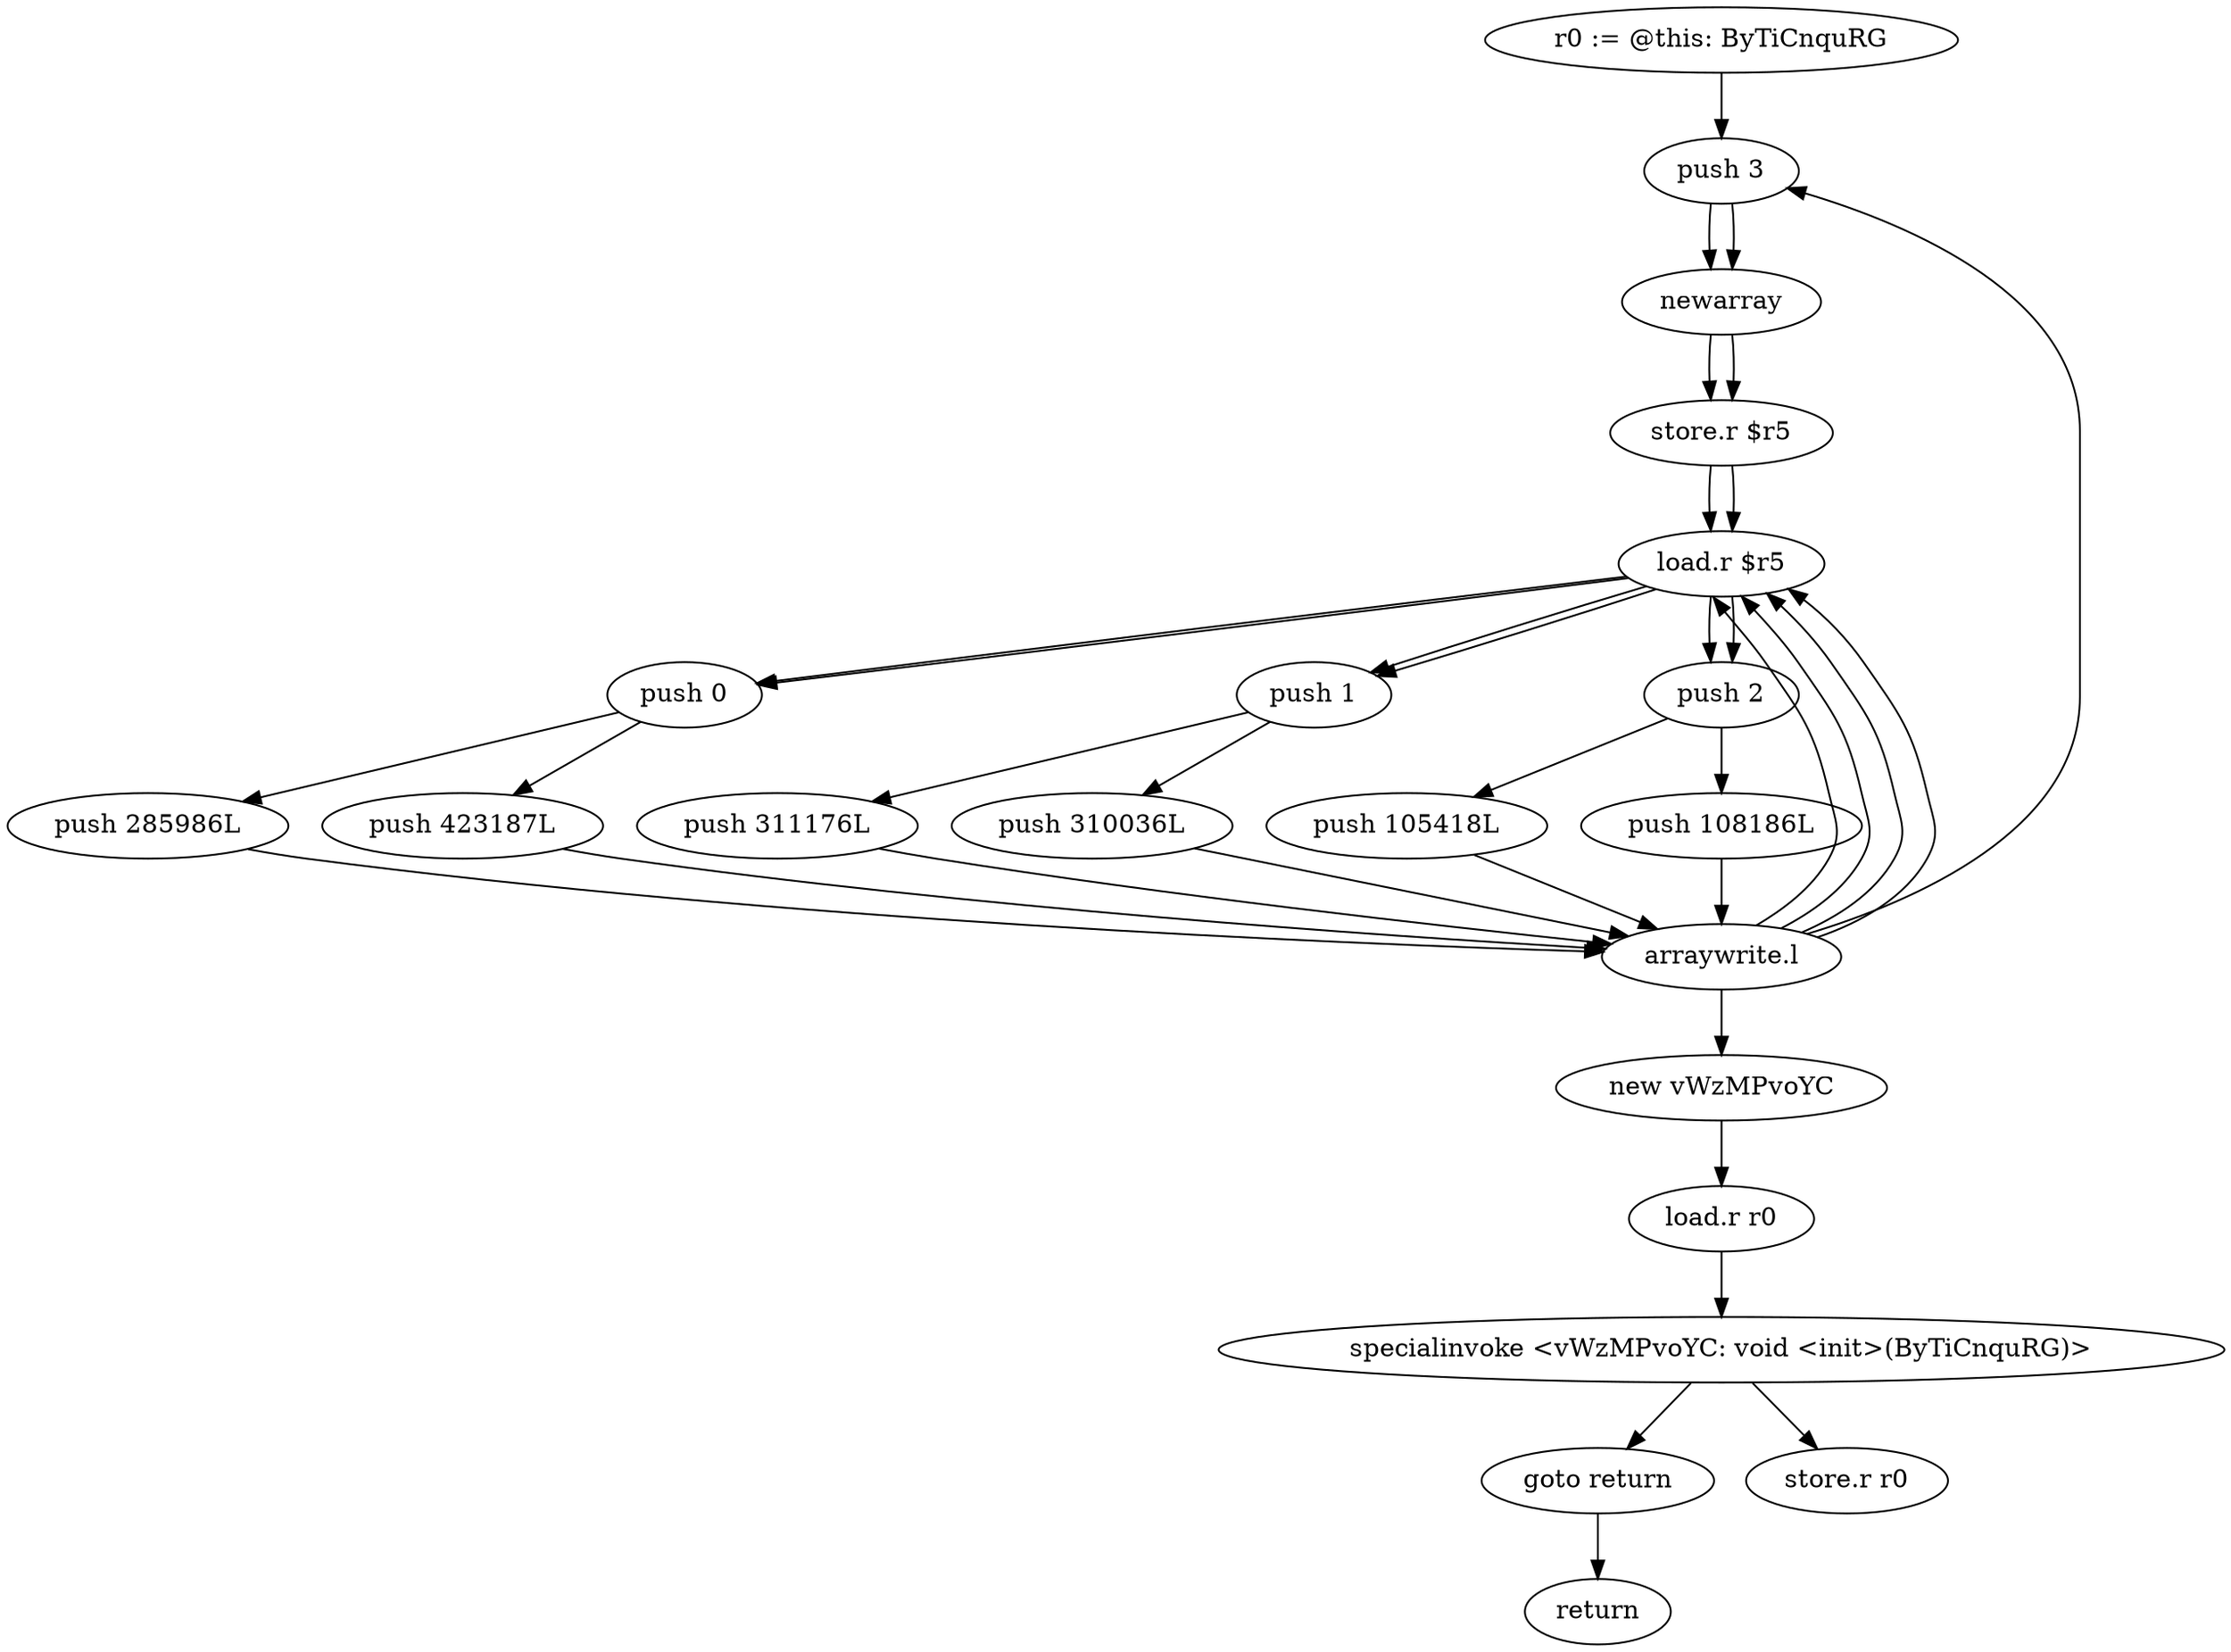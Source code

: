 digraph "" {
    "r0 := @this: ByTiCnquRG"
    "push 3"
    "r0 := @this: ByTiCnquRG"->"push 3";
    "newarray"
    "push 3"->"newarray";
    "store.r $r5"
    "newarray"->"store.r $r5";
    "load.r $r5"
    "store.r $r5"->"load.r $r5";
    "push 0"
    "load.r $r5"->"push 0";
    "push 285986L"
    "push 0"->"push 285986L";
    "arraywrite.l"
    "push 285986L"->"arraywrite.l";
    "arraywrite.l"->"load.r $r5";
    "push 1"
    "load.r $r5"->"push 1";
    "push 311176L"
    "push 1"->"push 311176L";
    "push 311176L"->"arraywrite.l";
    "arraywrite.l"->"load.r $r5";
    "push 2"
    "load.r $r5"->"push 2";
    "push 105418L"
    "push 2"->"push 105418L";
    "push 105418L"->"arraywrite.l";
    "arraywrite.l"->"push 3";
    "push 3"->"newarray";
    "newarray"->"store.r $r5";
    "store.r $r5"->"load.r $r5";
    "load.r $r5"->"push 0";
    "push 423187L"
    "push 0"->"push 423187L";
    "push 423187L"->"arraywrite.l";
    "arraywrite.l"->"load.r $r5";
    "load.r $r5"->"push 1";
    "push 310036L"
    "push 1"->"push 310036L";
    "push 310036L"->"arraywrite.l";
    "arraywrite.l"->"load.r $r5";
    "load.r $r5"->"push 2";
    "push 108186L"
    "push 2"->"push 108186L";
    "push 108186L"->"arraywrite.l";
    "new vWzMPvoYC"
    "arraywrite.l"->"new vWzMPvoYC";
    "load.r r0"
    "new vWzMPvoYC"->"load.r r0";
    "specialinvoke <vWzMPvoYC: void <init>(ByTiCnquRG)>"
    "load.r r0"->"specialinvoke <vWzMPvoYC: void <init>(ByTiCnquRG)>";
    "goto return"
    "specialinvoke <vWzMPvoYC: void <init>(ByTiCnquRG)>"->"goto return";
    "return"
    "goto return"->"return";
    "store.r r0"
    "specialinvoke <vWzMPvoYC: void <init>(ByTiCnquRG)>"->"store.r r0";
}
